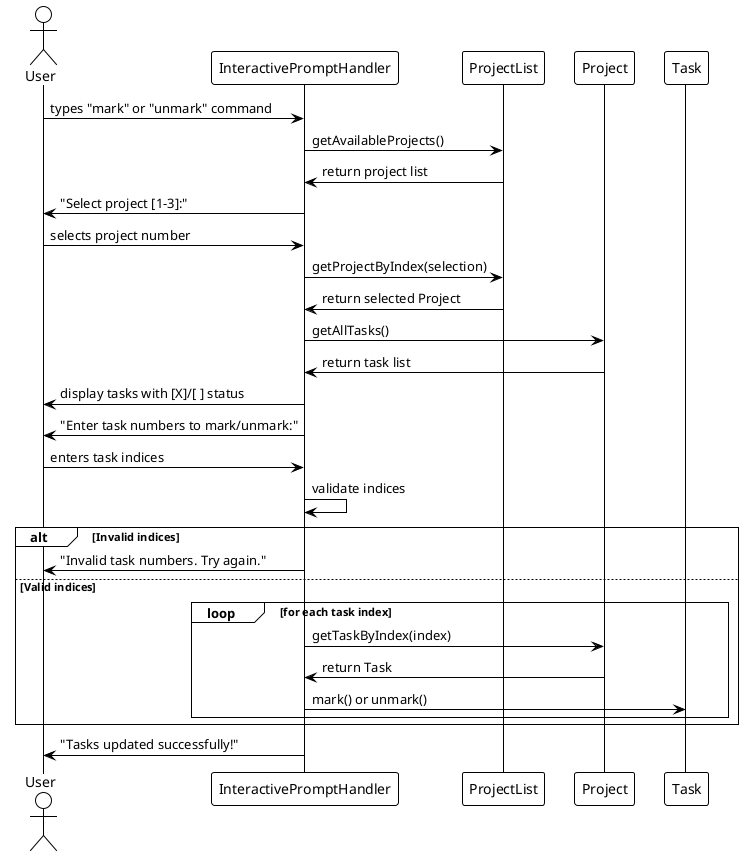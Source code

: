 @startuml Mark/Unmark Command Sequence Diagram
!theme plain
skinparam classAttributeIconSize 0
hide stereotype

actor User
participant InteractivePromptHandler
participant ProjectList
participant Project
participant Task

User -> InteractivePromptHandler: types "mark" or "unmark" command
InteractivePromptHandler -> ProjectList: getAvailableProjects()
ProjectList -> InteractivePromptHandler: return project list
InteractivePromptHandler -> User: "Select project [1-3]:"

User -> InteractivePromptHandler: selects project number
InteractivePromptHandler -> ProjectList: getProjectByIndex(selection)
ProjectList -> InteractivePromptHandler: return selected Project

InteractivePromptHandler -> Project: getAllTasks()
Project -> InteractivePromptHandler: return task list
InteractivePromptHandler -> User: display tasks with [X]/[ ] status

InteractivePromptHandler -> User: "Enter task numbers to mark/unmark:"
User -> InteractivePromptHandler: enters task indices

InteractivePromptHandler -> InteractivePromptHandler: validate indices
alt Invalid indices
    InteractivePromptHandler -> User: "Invalid task numbers. Try again."
else Valid indices
    loop for each task index
        InteractivePromptHandler -> Project: getTaskByIndex(index)
        Project -> InteractivePromptHandler: return Task
        InteractivePromptHandler -> Task: mark() or unmark()
    end
end

InteractivePromptHandler -> User: "Tasks updated successfully!"

@enduml